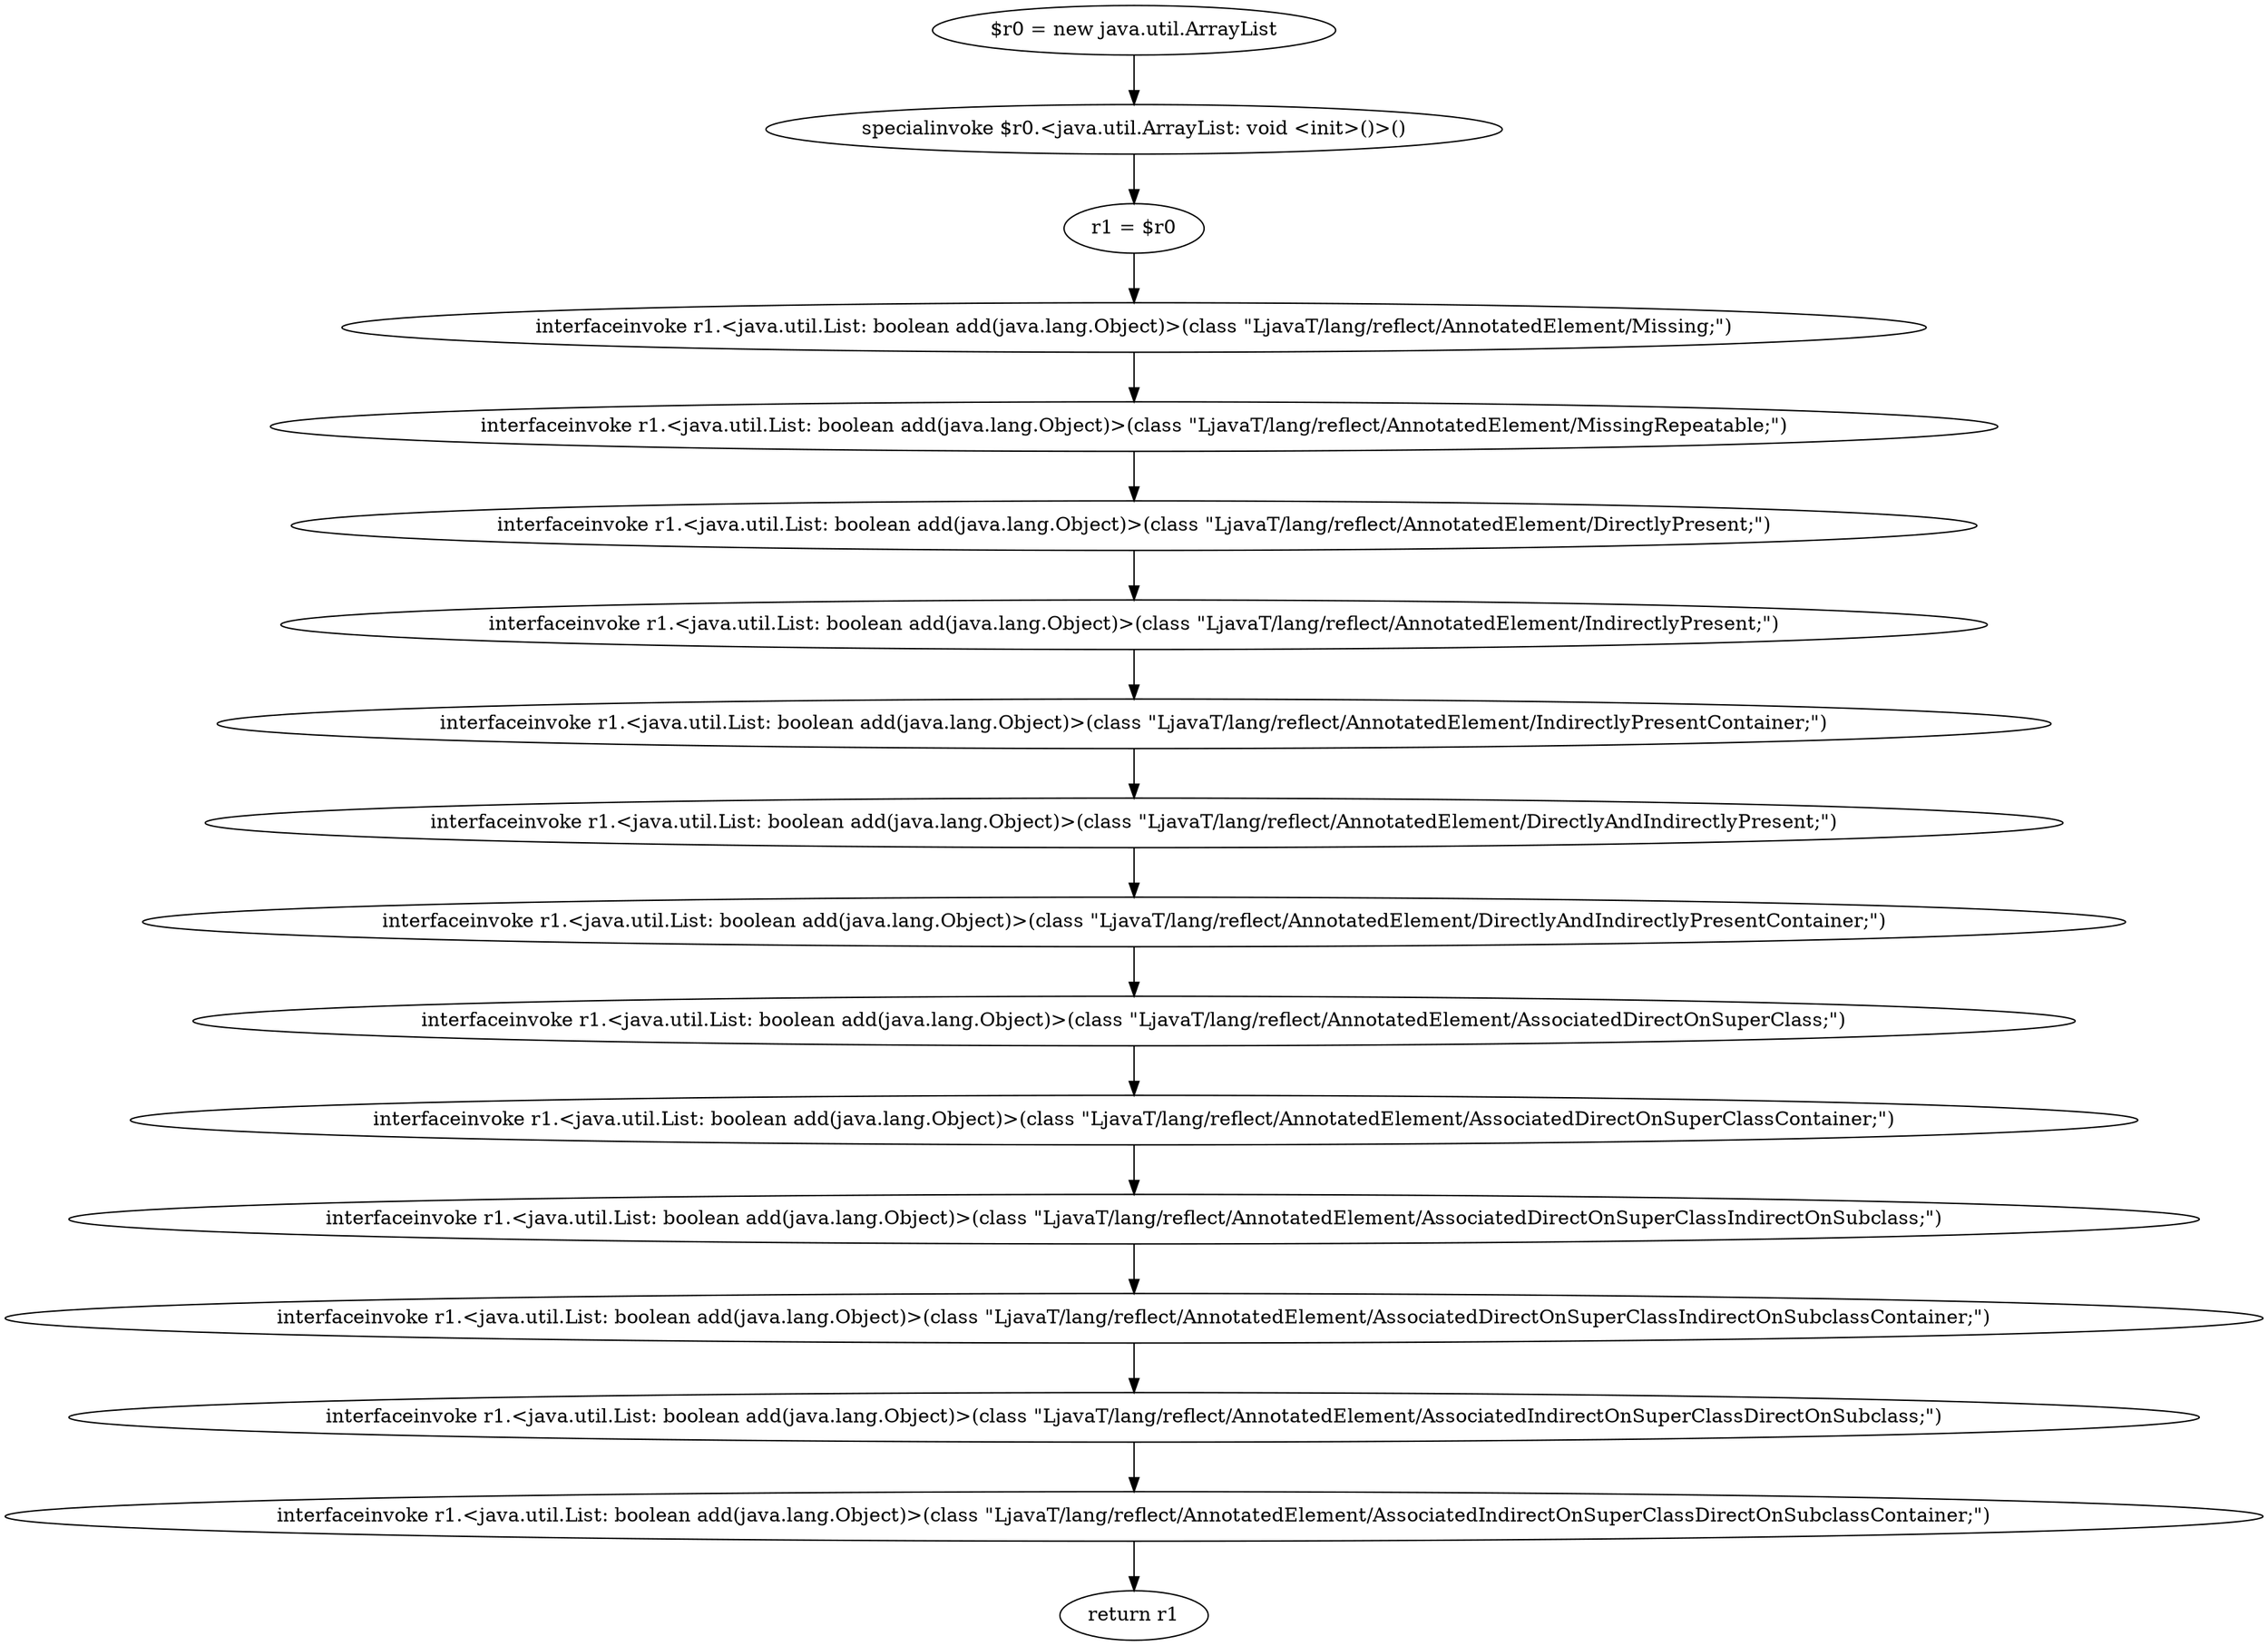digraph "unitGraph" {
    "$r0 = new java.util.ArrayList"
    "specialinvoke $r0.<java.util.ArrayList: void <init>()>()"
    "r1 = $r0"
    "interfaceinvoke r1.<java.util.List: boolean add(java.lang.Object)>(class \"LjavaT/lang/reflect/AnnotatedElement/Missing;\")"
    "interfaceinvoke r1.<java.util.List: boolean add(java.lang.Object)>(class \"LjavaT/lang/reflect/AnnotatedElement/MissingRepeatable;\")"
    "interfaceinvoke r1.<java.util.List: boolean add(java.lang.Object)>(class \"LjavaT/lang/reflect/AnnotatedElement/DirectlyPresent;\")"
    "interfaceinvoke r1.<java.util.List: boolean add(java.lang.Object)>(class \"LjavaT/lang/reflect/AnnotatedElement/IndirectlyPresent;\")"
    "interfaceinvoke r1.<java.util.List: boolean add(java.lang.Object)>(class \"LjavaT/lang/reflect/AnnotatedElement/IndirectlyPresentContainer;\")"
    "interfaceinvoke r1.<java.util.List: boolean add(java.lang.Object)>(class \"LjavaT/lang/reflect/AnnotatedElement/DirectlyAndIndirectlyPresent;\")"
    "interfaceinvoke r1.<java.util.List: boolean add(java.lang.Object)>(class \"LjavaT/lang/reflect/AnnotatedElement/DirectlyAndIndirectlyPresentContainer;\")"
    "interfaceinvoke r1.<java.util.List: boolean add(java.lang.Object)>(class \"LjavaT/lang/reflect/AnnotatedElement/AssociatedDirectOnSuperClass;\")"
    "interfaceinvoke r1.<java.util.List: boolean add(java.lang.Object)>(class \"LjavaT/lang/reflect/AnnotatedElement/AssociatedDirectOnSuperClassContainer;\")"
    "interfaceinvoke r1.<java.util.List: boolean add(java.lang.Object)>(class \"LjavaT/lang/reflect/AnnotatedElement/AssociatedDirectOnSuperClassIndirectOnSubclass;\")"
    "interfaceinvoke r1.<java.util.List: boolean add(java.lang.Object)>(class \"LjavaT/lang/reflect/AnnotatedElement/AssociatedDirectOnSuperClassIndirectOnSubclassContainer;\")"
    "interfaceinvoke r1.<java.util.List: boolean add(java.lang.Object)>(class \"LjavaT/lang/reflect/AnnotatedElement/AssociatedIndirectOnSuperClassDirectOnSubclass;\")"
    "interfaceinvoke r1.<java.util.List: boolean add(java.lang.Object)>(class \"LjavaT/lang/reflect/AnnotatedElement/AssociatedIndirectOnSuperClassDirectOnSubclassContainer;\")"
    "return r1"
    "$r0 = new java.util.ArrayList"->"specialinvoke $r0.<java.util.ArrayList: void <init>()>()";
    "specialinvoke $r0.<java.util.ArrayList: void <init>()>()"->"r1 = $r0";
    "r1 = $r0"->"interfaceinvoke r1.<java.util.List: boolean add(java.lang.Object)>(class \"LjavaT/lang/reflect/AnnotatedElement/Missing;\")";
    "interfaceinvoke r1.<java.util.List: boolean add(java.lang.Object)>(class \"LjavaT/lang/reflect/AnnotatedElement/Missing;\")"->"interfaceinvoke r1.<java.util.List: boolean add(java.lang.Object)>(class \"LjavaT/lang/reflect/AnnotatedElement/MissingRepeatable;\")";
    "interfaceinvoke r1.<java.util.List: boolean add(java.lang.Object)>(class \"LjavaT/lang/reflect/AnnotatedElement/MissingRepeatable;\")"->"interfaceinvoke r1.<java.util.List: boolean add(java.lang.Object)>(class \"LjavaT/lang/reflect/AnnotatedElement/DirectlyPresent;\")";
    "interfaceinvoke r1.<java.util.List: boolean add(java.lang.Object)>(class \"LjavaT/lang/reflect/AnnotatedElement/DirectlyPresent;\")"->"interfaceinvoke r1.<java.util.List: boolean add(java.lang.Object)>(class \"LjavaT/lang/reflect/AnnotatedElement/IndirectlyPresent;\")";
    "interfaceinvoke r1.<java.util.List: boolean add(java.lang.Object)>(class \"LjavaT/lang/reflect/AnnotatedElement/IndirectlyPresent;\")"->"interfaceinvoke r1.<java.util.List: boolean add(java.lang.Object)>(class \"LjavaT/lang/reflect/AnnotatedElement/IndirectlyPresentContainer;\")";
    "interfaceinvoke r1.<java.util.List: boolean add(java.lang.Object)>(class \"LjavaT/lang/reflect/AnnotatedElement/IndirectlyPresentContainer;\")"->"interfaceinvoke r1.<java.util.List: boolean add(java.lang.Object)>(class \"LjavaT/lang/reflect/AnnotatedElement/DirectlyAndIndirectlyPresent;\")";
    "interfaceinvoke r1.<java.util.List: boolean add(java.lang.Object)>(class \"LjavaT/lang/reflect/AnnotatedElement/DirectlyAndIndirectlyPresent;\")"->"interfaceinvoke r1.<java.util.List: boolean add(java.lang.Object)>(class \"LjavaT/lang/reflect/AnnotatedElement/DirectlyAndIndirectlyPresentContainer;\")";
    "interfaceinvoke r1.<java.util.List: boolean add(java.lang.Object)>(class \"LjavaT/lang/reflect/AnnotatedElement/DirectlyAndIndirectlyPresentContainer;\")"->"interfaceinvoke r1.<java.util.List: boolean add(java.lang.Object)>(class \"LjavaT/lang/reflect/AnnotatedElement/AssociatedDirectOnSuperClass;\")";
    "interfaceinvoke r1.<java.util.List: boolean add(java.lang.Object)>(class \"LjavaT/lang/reflect/AnnotatedElement/AssociatedDirectOnSuperClass;\")"->"interfaceinvoke r1.<java.util.List: boolean add(java.lang.Object)>(class \"LjavaT/lang/reflect/AnnotatedElement/AssociatedDirectOnSuperClassContainer;\")";
    "interfaceinvoke r1.<java.util.List: boolean add(java.lang.Object)>(class \"LjavaT/lang/reflect/AnnotatedElement/AssociatedDirectOnSuperClassContainer;\")"->"interfaceinvoke r1.<java.util.List: boolean add(java.lang.Object)>(class \"LjavaT/lang/reflect/AnnotatedElement/AssociatedDirectOnSuperClassIndirectOnSubclass;\")";
    "interfaceinvoke r1.<java.util.List: boolean add(java.lang.Object)>(class \"LjavaT/lang/reflect/AnnotatedElement/AssociatedDirectOnSuperClassIndirectOnSubclass;\")"->"interfaceinvoke r1.<java.util.List: boolean add(java.lang.Object)>(class \"LjavaT/lang/reflect/AnnotatedElement/AssociatedDirectOnSuperClassIndirectOnSubclassContainer;\")";
    "interfaceinvoke r1.<java.util.List: boolean add(java.lang.Object)>(class \"LjavaT/lang/reflect/AnnotatedElement/AssociatedDirectOnSuperClassIndirectOnSubclassContainer;\")"->"interfaceinvoke r1.<java.util.List: boolean add(java.lang.Object)>(class \"LjavaT/lang/reflect/AnnotatedElement/AssociatedIndirectOnSuperClassDirectOnSubclass;\")";
    "interfaceinvoke r1.<java.util.List: boolean add(java.lang.Object)>(class \"LjavaT/lang/reflect/AnnotatedElement/AssociatedIndirectOnSuperClassDirectOnSubclass;\")"->"interfaceinvoke r1.<java.util.List: boolean add(java.lang.Object)>(class \"LjavaT/lang/reflect/AnnotatedElement/AssociatedIndirectOnSuperClassDirectOnSubclassContainer;\")";
    "interfaceinvoke r1.<java.util.List: boolean add(java.lang.Object)>(class \"LjavaT/lang/reflect/AnnotatedElement/AssociatedIndirectOnSuperClassDirectOnSubclassContainer;\")"->"return r1";
}
